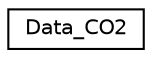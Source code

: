 digraph "Graphical Class Hierarchy"
{
 // LATEX_PDF_SIZE
  edge [fontname="Helvetica",fontsize="10",labelfontname="Helvetica",labelfontsize="10"];
  node [fontname="Helvetica",fontsize="10",shape=record];
  rankdir="LR";
  Node0 [label="Data_CO2",height=0.2,width=0.4,color="black", fillcolor="white", style="filled",URL="$classData__CO2.html",tooltip="Data for CO2 inflow."];
}
